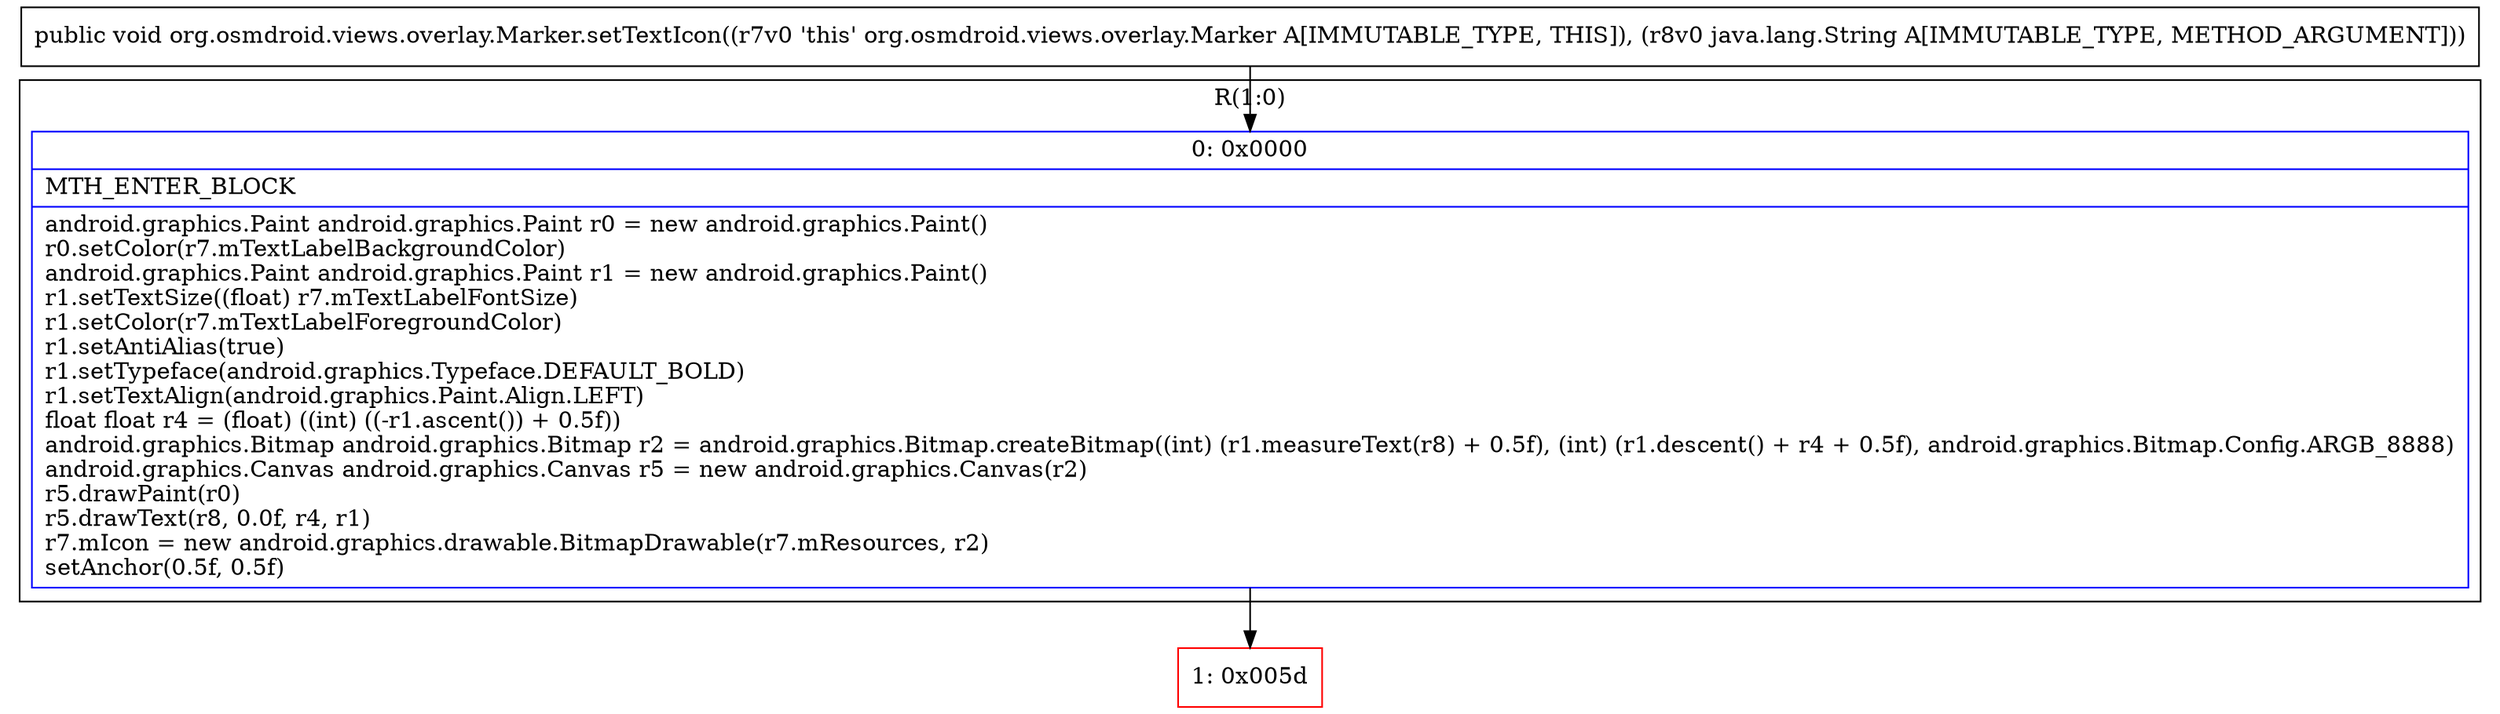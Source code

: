 digraph "CFG fororg.osmdroid.views.overlay.Marker.setTextIcon(Ljava\/lang\/String;)V" {
subgraph cluster_Region_1610688942 {
label = "R(1:0)";
node [shape=record,color=blue];
Node_0 [shape=record,label="{0\:\ 0x0000|MTH_ENTER_BLOCK\l|android.graphics.Paint android.graphics.Paint r0 = new android.graphics.Paint()\lr0.setColor(r7.mTextLabelBackgroundColor)\landroid.graphics.Paint android.graphics.Paint r1 = new android.graphics.Paint()\lr1.setTextSize((float) r7.mTextLabelFontSize)\lr1.setColor(r7.mTextLabelForegroundColor)\lr1.setAntiAlias(true)\lr1.setTypeface(android.graphics.Typeface.DEFAULT_BOLD)\lr1.setTextAlign(android.graphics.Paint.Align.LEFT)\lfloat float r4 = (float) ((int) ((\-r1.ascent()) + 0.5f))\landroid.graphics.Bitmap android.graphics.Bitmap r2 = android.graphics.Bitmap.createBitmap((int) (r1.measureText(r8) + 0.5f), (int) (r1.descent() + r4 + 0.5f), android.graphics.Bitmap.Config.ARGB_8888)\landroid.graphics.Canvas android.graphics.Canvas r5 = new android.graphics.Canvas(r2)\lr5.drawPaint(r0)\lr5.drawText(r8, 0.0f, r4, r1)\lr7.mIcon = new android.graphics.drawable.BitmapDrawable(r7.mResources, r2)\lsetAnchor(0.5f, 0.5f)\l}"];
}
Node_1 [shape=record,color=red,label="{1\:\ 0x005d}"];
MethodNode[shape=record,label="{public void org.osmdroid.views.overlay.Marker.setTextIcon((r7v0 'this' org.osmdroid.views.overlay.Marker A[IMMUTABLE_TYPE, THIS]), (r8v0 java.lang.String A[IMMUTABLE_TYPE, METHOD_ARGUMENT])) }"];
MethodNode -> Node_0;
Node_0 -> Node_1;
}

